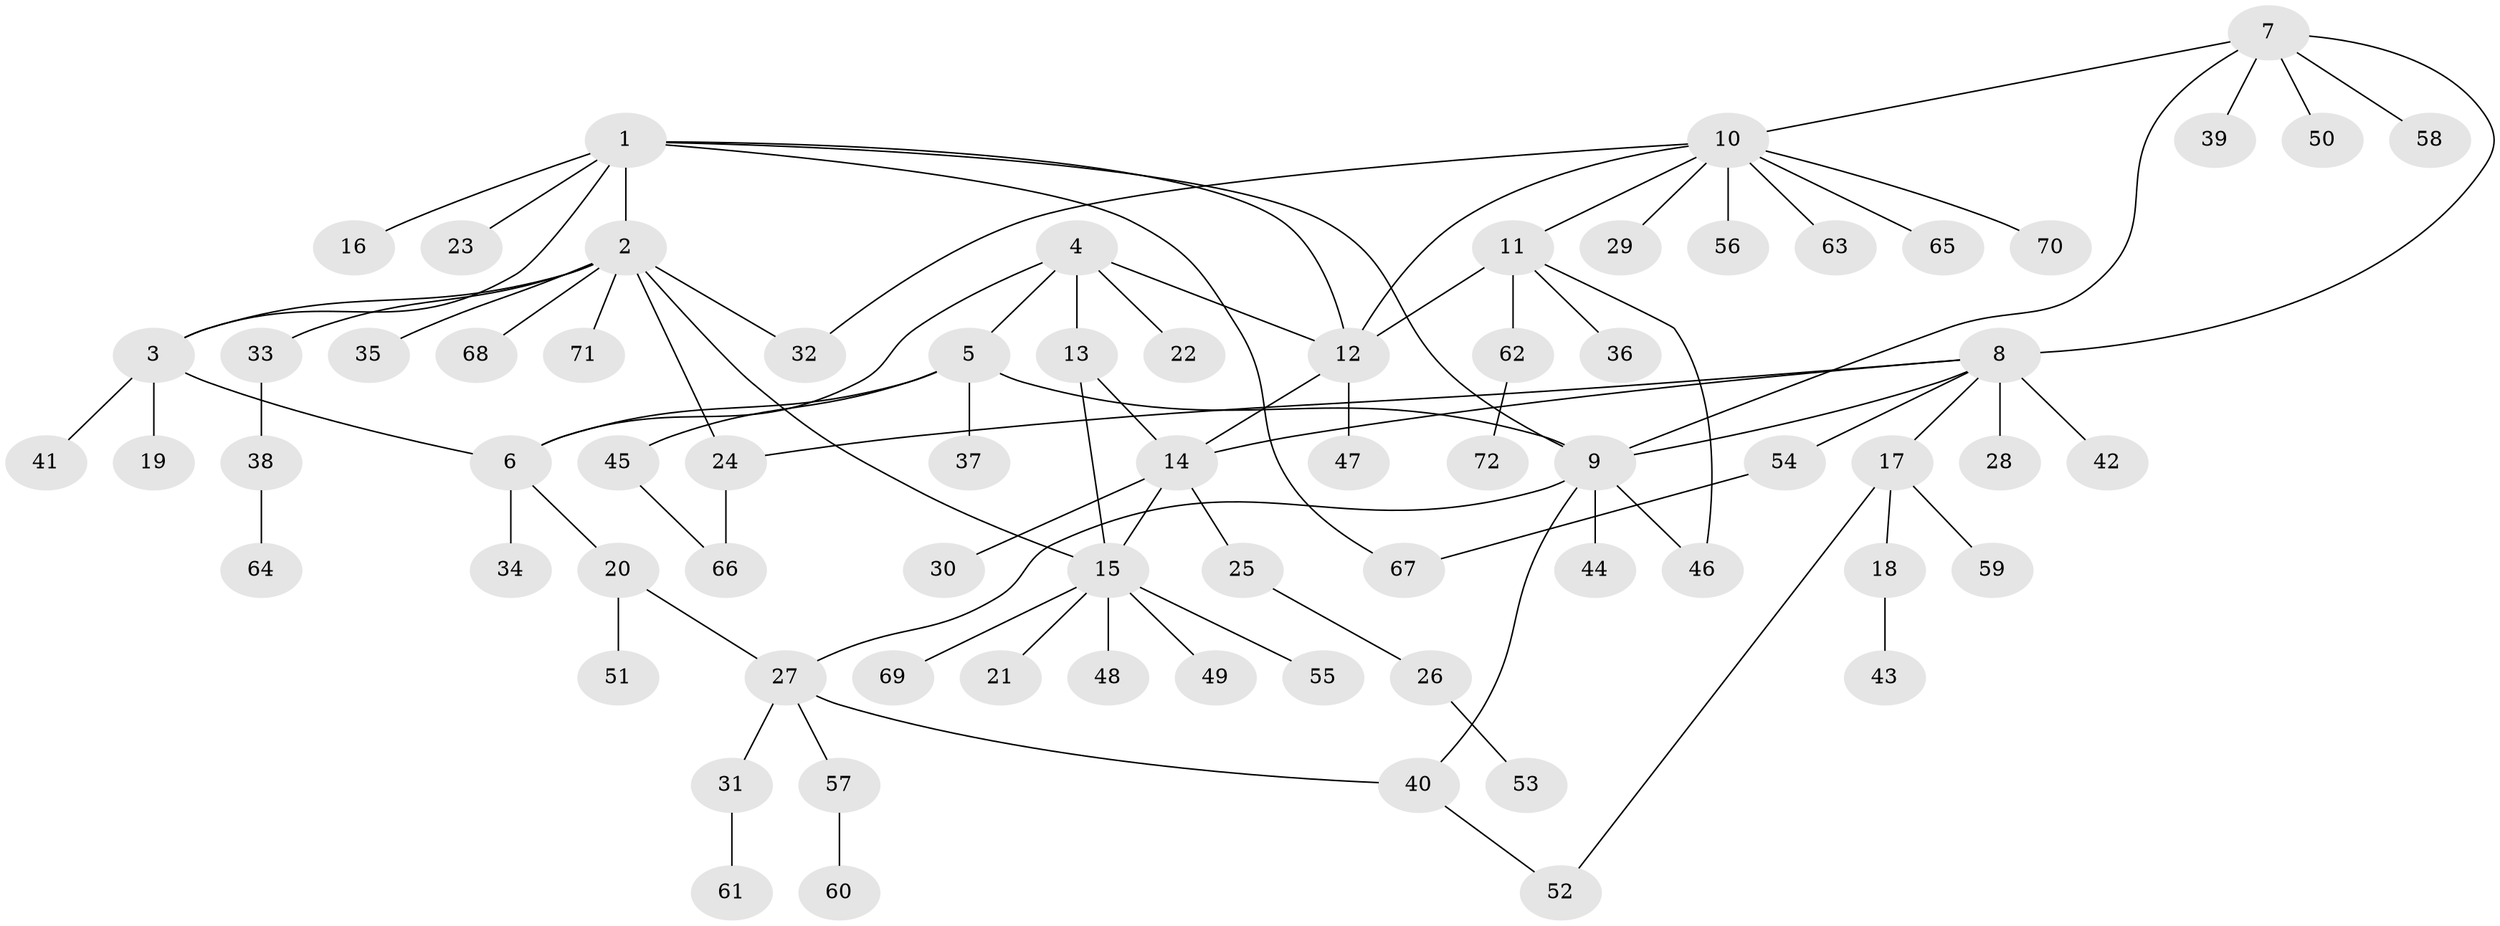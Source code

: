 // Generated by graph-tools (version 1.1) at 2025/15/03/09/25 04:15:48]
// undirected, 72 vertices, 90 edges
graph export_dot {
graph [start="1"]
  node [color=gray90,style=filled];
  1;
  2;
  3;
  4;
  5;
  6;
  7;
  8;
  9;
  10;
  11;
  12;
  13;
  14;
  15;
  16;
  17;
  18;
  19;
  20;
  21;
  22;
  23;
  24;
  25;
  26;
  27;
  28;
  29;
  30;
  31;
  32;
  33;
  34;
  35;
  36;
  37;
  38;
  39;
  40;
  41;
  42;
  43;
  44;
  45;
  46;
  47;
  48;
  49;
  50;
  51;
  52;
  53;
  54;
  55;
  56;
  57;
  58;
  59;
  60;
  61;
  62;
  63;
  64;
  65;
  66;
  67;
  68;
  69;
  70;
  71;
  72;
  1 -- 2;
  1 -- 3;
  1 -- 9;
  1 -- 12;
  1 -- 16;
  1 -- 23;
  1 -- 67;
  2 -- 3;
  2 -- 15;
  2 -- 24;
  2 -- 32;
  2 -- 33;
  2 -- 35;
  2 -- 68;
  2 -- 71;
  3 -- 6;
  3 -- 19;
  3 -- 41;
  4 -- 5;
  4 -- 6;
  4 -- 12;
  4 -- 13;
  4 -- 22;
  5 -- 6;
  5 -- 9;
  5 -- 37;
  5 -- 45;
  6 -- 20;
  6 -- 34;
  7 -- 8;
  7 -- 9;
  7 -- 10;
  7 -- 39;
  7 -- 50;
  7 -- 58;
  8 -- 9;
  8 -- 14;
  8 -- 17;
  8 -- 24;
  8 -- 28;
  8 -- 42;
  8 -- 54;
  9 -- 27;
  9 -- 40;
  9 -- 44;
  9 -- 46;
  10 -- 11;
  10 -- 12;
  10 -- 29;
  10 -- 32;
  10 -- 56;
  10 -- 63;
  10 -- 65;
  10 -- 70;
  11 -- 12;
  11 -- 36;
  11 -- 46;
  11 -- 62;
  12 -- 14;
  12 -- 47;
  13 -- 14;
  13 -- 15;
  14 -- 15;
  14 -- 25;
  14 -- 30;
  15 -- 21;
  15 -- 48;
  15 -- 49;
  15 -- 55;
  15 -- 69;
  17 -- 18;
  17 -- 52;
  17 -- 59;
  18 -- 43;
  20 -- 27;
  20 -- 51;
  24 -- 66;
  25 -- 26;
  26 -- 53;
  27 -- 31;
  27 -- 40;
  27 -- 57;
  31 -- 61;
  33 -- 38;
  38 -- 64;
  40 -- 52;
  45 -- 66;
  54 -- 67;
  57 -- 60;
  62 -- 72;
}

